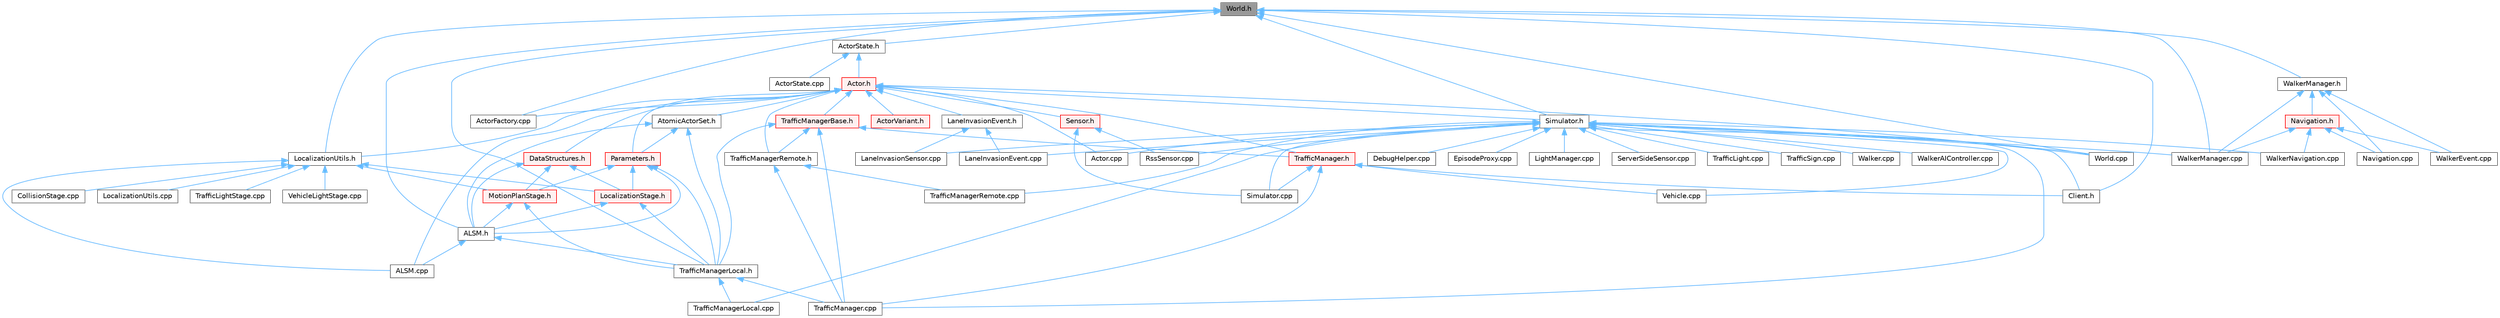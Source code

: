digraph "World.h"
{
 // INTERACTIVE_SVG=YES
 // LATEX_PDF_SIZE
  bgcolor="transparent";
  edge [fontname=Helvetica,fontsize=10,labelfontname=Helvetica,labelfontsize=10];
  node [fontname=Helvetica,fontsize=10,shape=box,height=0.2,width=0.4];
  Node1 [id="Node000001",label="World.h",height=0.2,width=0.4,color="gray40", fillcolor="grey60", style="filled", fontcolor="black",tooltip=" "];
  Node1 -> Node2 [id="edge1_Node000001_Node000002",dir="back",color="steelblue1",style="solid",tooltip=" "];
  Node2 [id="Node000002",label="ALSM.h",height=0.2,width=0.4,color="grey40", fillcolor="white", style="filled",URL="$dc/d2c/ALSM_8h.html",tooltip=" "];
  Node2 -> Node3 [id="edge2_Node000002_Node000003",dir="back",color="steelblue1",style="solid",tooltip=" "];
  Node3 [id="Node000003",label="ALSM.cpp",height=0.2,width=0.4,color="grey40", fillcolor="white", style="filled",URL="$d9/da8/ALSM_8cpp.html",tooltip=" "];
  Node2 -> Node4 [id="edge3_Node000002_Node000004",dir="back",color="steelblue1",style="solid",tooltip=" "];
  Node4 [id="Node000004",label="TrafficManagerLocal.h",height=0.2,width=0.4,color="grey40", fillcolor="white", style="filled",URL="$db/ddf/TrafficManagerLocal_8h.html",tooltip=" "];
  Node4 -> Node5 [id="edge4_Node000004_Node000005",dir="back",color="steelblue1",style="solid",tooltip=" "];
  Node5 [id="Node000005",label="TrafficManager.cpp",height=0.2,width=0.4,color="grey40", fillcolor="white", style="filled",URL="$db/d04/TrafficManager_8cpp.html",tooltip=" "];
  Node4 -> Node6 [id="edge5_Node000004_Node000006",dir="back",color="steelblue1",style="solid",tooltip=" "];
  Node6 [id="Node000006",label="TrafficManagerLocal.cpp",height=0.2,width=0.4,color="grey40", fillcolor="white", style="filled",URL="$da/d53/TrafficManagerLocal_8cpp.html",tooltip=" "];
  Node1 -> Node7 [id="edge6_Node000001_Node000007",dir="back",color="steelblue1",style="solid",tooltip=" "];
  Node7 [id="Node000007",label="ActorFactory.cpp",height=0.2,width=0.4,color="grey40", fillcolor="white", style="filled",URL="$df/dd6/ActorFactory_8cpp.html",tooltip=" "];
  Node1 -> Node8 [id="edge7_Node000001_Node000008",dir="back",color="steelblue1",style="solid",tooltip=" "];
  Node8 [id="Node000008",label="ActorState.h",height=0.2,width=0.4,color="grey40", fillcolor="white", style="filled",URL="$d4/d22/client_2detail_2ActorState_8h.html",tooltip=" "];
  Node8 -> Node9 [id="edge8_Node000008_Node000009",dir="back",color="steelblue1",style="solid",tooltip=" "];
  Node9 [id="Node000009",label="Actor.h",height=0.2,width=0.4,color="red", fillcolor="#FFF0F0", style="filled",URL="$da/d48/client_2Actor_8h.html",tooltip=" "];
  Node9 -> Node3 [id="edge9_Node000009_Node000003",dir="back",color="steelblue1",style="solid",tooltip=" "];
  Node9 -> Node10 [id="edge10_Node000009_Node000010",dir="back",color="steelblue1",style="solid",tooltip=" "];
  Node10 [id="Node000010",label="Actor.cpp",height=0.2,width=0.4,color="grey40", fillcolor="white", style="filled",URL="$d4/d34/Actor_8cpp.html",tooltip=" "];
  Node9 -> Node7 [id="edge11_Node000009_Node000007",dir="back",color="steelblue1",style="solid",tooltip=" "];
  Node9 -> Node11 [id="edge12_Node000009_Node000011",dir="back",color="steelblue1",style="solid",tooltip=" "];
  Node11 [id="Node000011",label="ActorVariant.h",height=0.2,width=0.4,color="red", fillcolor="#FFF0F0", style="filled",URL="$d9/d0d/ActorVariant_8h.html",tooltip=" "];
  Node9 -> Node38 [id="edge13_Node000009_Node000038",dir="back",color="steelblue1",style="solid",tooltip=" "];
  Node38 [id="Node000038",label="AtomicActorSet.h",height=0.2,width=0.4,color="grey40", fillcolor="white", style="filled",URL="$dd/dfa/AtomicActorSet_8h.html",tooltip=" "];
  Node38 -> Node2 [id="edge14_Node000038_Node000002",dir="back",color="steelblue1",style="solid",tooltip=" "];
  Node38 -> Node39 [id="edge15_Node000038_Node000039",dir="back",color="steelblue1",style="solid",tooltip=" "];
  Node39 [id="Node000039",label="Parameters.h",height=0.2,width=0.4,color="red", fillcolor="#FFF0F0", style="filled",URL="$d9/dd7/Parameters_8h.html",tooltip=" "];
  Node39 -> Node2 [id="edge16_Node000039_Node000002",dir="back",color="steelblue1",style="solid",tooltip=" "];
  Node39 -> Node17 [id="edge17_Node000039_Node000017",dir="back",color="steelblue1",style="solid",tooltip=" "];
  Node17 [id="Node000017",label="LocalizationStage.h",height=0.2,width=0.4,color="red", fillcolor="#FFF0F0", style="filled",URL="$d9/df4/LocalizationStage_8h.html",tooltip=" "];
  Node17 -> Node2 [id="edge18_Node000017_Node000002",dir="back",color="steelblue1",style="solid",tooltip=" "];
  Node17 -> Node4 [id="edge19_Node000017_Node000004",dir="back",color="steelblue1",style="solid",tooltip=" "];
  Node39 -> Node20 [id="edge20_Node000039_Node000020",dir="back",color="steelblue1",style="solid",tooltip=" "];
  Node20 [id="Node000020",label="MotionPlanStage.h",height=0.2,width=0.4,color="red", fillcolor="#FFF0F0", style="filled",URL="$d3/d00/MotionPlanStage_8h.html",tooltip=" "];
  Node20 -> Node2 [id="edge21_Node000020_Node000002",dir="back",color="steelblue1",style="solid",tooltip=" "];
  Node20 -> Node4 [id="edge22_Node000020_Node000004",dir="back",color="steelblue1",style="solid",tooltip=" "];
  Node39 -> Node4 [id="edge23_Node000039_Node000004",dir="back",color="steelblue1",style="solid",tooltip=" "];
  Node38 -> Node4 [id="edge24_Node000038_Node000004",dir="back",color="steelblue1",style="solid",tooltip=" "];
  Node9 -> Node44 [id="edge25_Node000009_Node000044",dir="back",color="steelblue1",style="solid",tooltip=" "];
  Node44 [id="Node000044",label="DataStructures.h",height=0.2,width=0.4,color="red", fillcolor="#FFF0F0", style="filled",URL="$d0/d49/DataStructures_8h.html",tooltip=" "];
  Node44 -> Node2 [id="edge26_Node000044_Node000002",dir="back",color="steelblue1",style="solid",tooltip=" "];
  Node44 -> Node17 [id="edge27_Node000044_Node000017",dir="back",color="steelblue1",style="solid",tooltip=" "];
  Node44 -> Node20 [id="edge28_Node000044_Node000020",dir="back",color="steelblue1",style="solid",tooltip=" "];
  Node9 -> Node48 [id="edge29_Node000009_Node000048",dir="back",color="steelblue1",style="solid",tooltip=" "];
  Node48 [id="Node000048",label="LaneInvasionEvent.h",height=0.2,width=0.4,color="grey40", fillcolor="white", style="filled",URL="$de/d3a/LaneInvasionEvent_8h.html",tooltip=" "];
  Node48 -> Node49 [id="edge30_Node000048_Node000049",dir="back",color="steelblue1",style="solid",tooltip=" "];
  Node49 [id="Node000049",label="LaneInvasionEvent.cpp",height=0.2,width=0.4,color="grey40", fillcolor="white", style="filled",URL="$d6/d75/LaneInvasionEvent_8cpp.html",tooltip=" "];
  Node48 -> Node50 [id="edge31_Node000048_Node000050",dir="back",color="steelblue1",style="solid",tooltip=" "];
  Node50 [id="Node000050",label="LaneInvasionSensor.cpp",height=0.2,width=0.4,color="grey40", fillcolor="white", style="filled",URL="$dd/dbc/LibCarla_2source_2carla_2client_2LaneInvasionSensor_8cpp.html",tooltip=" "];
  Node9 -> Node15 [id="edge32_Node000009_Node000015",dir="back",color="steelblue1",style="solid",tooltip=" "];
  Node15 [id="Node000015",label="LocalizationUtils.h",height=0.2,width=0.4,color="grey40", fillcolor="white", style="filled",URL="$d2/d84/LocalizationUtils_8h.html",tooltip=" "];
  Node15 -> Node3 [id="edge33_Node000015_Node000003",dir="back",color="steelblue1",style="solid",tooltip=" "];
  Node15 -> Node16 [id="edge34_Node000015_Node000016",dir="back",color="steelblue1",style="solid",tooltip=" "];
  Node16 [id="Node000016",label="CollisionStage.cpp",height=0.2,width=0.4,color="grey40", fillcolor="white", style="filled",URL="$db/da2/CollisionStage_8cpp.html",tooltip=" "];
  Node15 -> Node17 [id="edge35_Node000015_Node000017",dir="back",color="steelblue1",style="solid",tooltip=" "];
  Node15 -> Node19 [id="edge36_Node000015_Node000019",dir="back",color="steelblue1",style="solid",tooltip=" "];
  Node19 [id="Node000019",label="LocalizationUtils.cpp",height=0.2,width=0.4,color="grey40", fillcolor="white", style="filled",URL="$d1/dd6/LocalizationUtils_8cpp.html",tooltip=" "];
  Node15 -> Node20 [id="edge37_Node000015_Node000020",dir="back",color="steelblue1",style="solid",tooltip=" "];
  Node15 -> Node22 [id="edge38_Node000015_Node000022",dir="back",color="steelblue1",style="solid",tooltip=" "];
  Node22 [id="Node000022",label="TrafficLightStage.cpp",height=0.2,width=0.4,color="grey40", fillcolor="white", style="filled",URL="$dc/d13/TrafficLightStage_8cpp.html",tooltip=" "];
  Node15 -> Node23 [id="edge39_Node000015_Node000023",dir="back",color="steelblue1",style="solid",tooltip=" "];
  Node23 [id="Node000023",label="VehicleLightStage.cpp",height=0.2,width=0.4,color="grey40", fillcolor="white", style="filled",URL="$d2/d11/VehicleLightStage_8cpp.html",tooltip=" "];
  Node9 -> Node39 [id="edge40_Node000009_Node000039",dir="back",color="steelblue1",style="solid",tooltip=" "];
  Node9 -> Node51 [id="edge41_Node000009_Node000051",dir="back",color="steelblue1",style="solid",tooltip=" "];
  Node51 [id="Node000051",label="Sensor.h",height=0.2,width=0.4,color="red", fillcolor="#FFF0F0", style="filled",URL="$d8/d58/LibCarla_2source_2carla_2client_2Sensor_8h.html",tooltip=" "];
  Node51 -> Node27 [id="edge42_Node000051_Node000027",dir="back",color="steelblue1",style="solid",tooltip=" "];
  Node27 [id="Node000027",label="RssSensor.cpp",height=0.2,width=0.4,color="grey40", fillcolor="white", style="filled",URL="$d8/d77/LibCarla_2source_2carla_2rss_2RssSensor_8cpp.html",tooltip=" "];
  Node51 -> Node57 [id="edge43_Node000051_Node000057",dir="back",color="steelblue1",style="solid",tooltip=" "];
  Node57 [id="Node000057",label="Simulator.cpp",height=0.2,width=0.4,color="grey40", fillcolor="white", style="filled",URL="$d2/d0c/Simulator_8cpp.html",tooltip=" "];
  Node9 -> Node58 [id="edge44_Node000009_Node000058",dir="back",color="steelblue1",style="solid",tooltip=" "];
  Node58 [id="Node000058",label="Simulator.h",height=0.2,width=0.4,color="grey40", fillcolor="white", style="filled",URL="$d6/d4a/Simulator_8h.html",tooltip=" "];
  Node58 -> Node10 [id="edge45_Node000058_Node000010",dir="back",color="steelblue1",style="solid",tooltip=" "];
  Node58 -> Node59 [id="edge46_Node000058_Node000059",dir="back",color="steelblue1",style="solid",tooltip=" "];
  Node59 [id="Node000059",label="Client.h",height=0.2,width=0.4,color="grey40", fillcolor="white", style="filled",URL="$dd/de3/client_2Client_8h.html",tooltip=" "];
  Node58 -> Node60 [id="edge47_Node000058_Node000060",dir="back",color="steelblue1",style="solid",tooltip=" "];
  Node60 [id="Node000060",label="DebugHelper.cpp",height=0.2,width=0.4,color="grey40", fillcolor="white", style="filled",URL="$d2/d01/DebugHelper_8cpp.html",tooltip=" "];
  Node58 -> Node61 [id="edge48_Node000058_Node000061",dir="back",color="steelblue1",style="solid",tooltip=" "];
  Node61 [id="Node000061",label="EpisodeProxy.cpp",height=0.2,width=0.4,color="grey40", fillcolor="white", style="filled",URL="$d2/d6b/EpisodeProxy_8cpp.html",tooltip=" "];
  Node58 -> Node49 [id="edge49_Node000058_Node000049",dir="back",color="steelblue1",style="solid",tooltip=" "];
  Node58 -> Node50 [id="edge50_Node000058_Node000050",dir="back",color="steelblue1",style="solid",tooltip=" "];
  Node58 -> Node62 [id="edge51_Node000058_Node000062",dir="back",color="steelblue1",style="solid",tooltip=" "];
  Node62 [id="Node000062",label="LightManager.cpp",height=0.2,width=0.4,color="grey40", fillcolor="white", style="filled",URL="$d3/d1d/LightManager_8cpp.html",tooltip=" "];
  Node58 -> Node27 [id="edge52_Node000058_Node000027",dir="back",color="steelblue1",style="solid",tooltip=" "];
  Node58 -> Node56 [id="edge53_Node000058_Node000056",dir="back",color="steelblue1",style="solid",tooltip=" "];
  Node56 [id="Node000056",label="ServerSideSensor.cpp",height=0.2,width=0.4,color="grey40", fillcolor="white", style="filled",URL="$d1/da0/ServerSideSensor_8cpp.html",tooltip=" "];
  Node58 -> Node57 [id="edge54_Node000058_Node000057",dir="back",color="steelblue1",style="solid",tooltip=" "];
  Node58 -> Node29 [id="edge55_Node000058_Node000029",dir="back",color="steelblue1",style="solid",tooltip=" "];
  Node29 [id="Node000029",label="TrafficLight.cpp",height=0.2,width=0.4,color="grey40", fillcolor="white", style="filled",URL="$dd/d90/TrafficLight_8cpp.html",tooltip=" "];
  Node58 -> Node5 [id="edge56_Node000058_Node000005",dir="back",color="steelblue1",style="solid",tooltip=" "];
  Node58 -> Node6 [id="edge57_Node000058_Node000006",dir="back",color="steelblue1",style="solid",tooltip=" "];
  Node58 -> Node63 [id="edge58_Node000058_Node000063",dir="back",color="steelblue1",style="solid",tooltip=" "];
  Node63 [id="Node000063",label="TrafficManagerRemote.cpp",height=0.2,width=0.4,color="grey40", fillcolor="white", style="filled",URL="$d6/d82/TrafficManagerRemote_8cpp.html",tooltip=" "];
  Node58 -> Node30 [id="edge59_Node000058_Node000030",dir="back",color="steelblue1",style="solid",tooltip=" "];
  Node30 [id="Node000030",label="TrafficSign.cpp",height=0.2,width=0.4,color="grey40", fillcolor="white", style="filled",URL="$d1/d40/TrafficSign_8cpp.html",tooltip=" "];
  Node58 -> Node31 [id="edge60_Node000058_Node000031",dir="back",color="steelblue1",style="solid",tooltip=" "];
  Node31 [id="Node000031",label="Vehicle.cpp",height=0.2,width=0.4,color="grey40", fillcolor="white", style="filled",URL="$d0/d27/Vehicle_8cpp.html",tooltip=" "];
  Node58 -> Node64 [id="edge61_Node000058_Node000064",dir="back",color="steelblue1",style="solid",tooltip=" "];
  Node64 [id="Node000064",label="Walker.cpp",height=0.2,width=0.4,color="grey40", fillcolor="white", style="filled",URL="$d6/db6/Walker_8cpp.html",tooltip=" "];
  Node58 -> Node65 [id="edge62_Node000058_Node000065",dir="back",color="steelblue1",style="solid",tooltip=" "];
  Node65 [id="Node000065",label="WalkerAIController.cpp",height=0.2,width=0.4,color="grey40", fillcolor="white", style="filled",URL="$de/d69/WalkerAIController_8cpp.html",tooltip=" "];
  Node58 -> Node66 [id="edge63_Node000058_Node000066",dir="back",color="steelblue1",style="solid",tooltip=" "];
  Node66 [id="Node000066",label="WalkerManager.cpp",height=0.2,width=0.4,color="grey40", fillcolor="white", style="filled",URL="$d2/dbb/WalkerManager_8cpp.html",tooltip=" "];
  Node58 -> Node67 [id="edge64_Node000058_Node000067",dir="back",color="steelblue1",style="solid",tooltip=" "];
  Node67 [id="Node000067",label="WalkerNavigation.cpp",height=0.2,width=0.4,color="grey40", fillcolor="white", style="filled",URL="$de/d84/WalkerNavigation_8cpp.html",tooltip=" "];
  Node58 -> Node32 [id="edge65_Node000058_Node000032",dir="back",color="steelblue1",style="solid",tooltip=" "];
  Node32 [id="Node000032",label="World.cpp",height=0.2,width=0.4,color="grey40", fillcolor="white", style="filled",URL="$d7/dfe/World_8cpp.html",tooltip=" "];
  Node9 -> Node68 [id="edge66_Node000009_Node000068",dir="back",color="steelblue1",style="solid",tooltip=" "];
  Node68 [id="Node000068",label="TrafficManager.h",height=0.2,width=0.4,color="red", fillcolor="#FFF0F0", style="filled",URL="$da/dfd/TrafficManager_8h.html",tooltip=" "];
  Node68 -> Node59 [id="edge67_Node000068_Node000059",dir="back",color="steelblue1",style="solid",tooltip=" "];
  Node68 -> Node57 [id="edge68_Node000068_Node000057",dir="back",color="steelblue1",style="solid",tooltip=" "];
  Node68 -> Node5 [id="edge69_Node000068_Node000005",dir="back",color="steelblue1",style="solid",tooltip=" "];
  Node68 -> Node31 [id="edge70_Node000068_Node000031",dir="back",color="steelblue1",style="solid",tooltip=" "];
  Node9 -> Node71 [id="edge71_Node000009_Node000071",dir="back",color="steelblue1",style="solid",tooltip=" "];
  Node71 [id="Node000071",label="TrafficManagerBase.h",height=0.2,width=0.4,color="red", fillcolor="#FFF0F0", style="filled",URL="$d0/d55/TrafficManagerBase_8h.html",tooltip=" "];
  Node71 -> Node5 [id="edge72_Node000071_Node000005",dir="back",color="steelblue1",style="solid",tooltip=" "];
  Node71 -> Node68 [id="edge73_Node000071_Node000068",dir="back",color="steelblue1",style="solid",tooltip=" "];
  Node71 -> Node4 [id="edge74_Node000071_Node000004",dir="back",color="steelblue1",style="solid",tooltip=" "];
  Node71 -> Node72 [id="edge75_Node000071_Node000072",dir="back",color="steelblue1",style="solid",tooltip=" "];
  Node72 [id="Node000072",label="TrafficManagerRemote.h",height=0.2,width=0.4,color="grey40", fillcolor="white", style="filled",URL="$da/df6/TrafficManagerRemote_8h.html",tooltip=" "];
  Node72 -> Node5 [id="edge76_Node000072_Node000005",dir="back",color="steelblue1",style="solid",tooltip=" "];
  Node72 -> Node63 [id="edge77_Node000072_Node000063",dir="back",color="steelblue1",style="solid",tooltip=" "];
  Node9 -> Node72 [id="edge78_Node000009_Node000072",dir="back",color="steelblue1",style="solid",tooltip=" "];
  Node9 -> Node32 [id="edge79_Node000009_Node000032",dir="back",color="steelblue1",style="solid",tooltip=" "];
  Node8 -> Node82 [id="edge80_Node000008_Node000082",dir="back",color="steelblue1",style="solid",tooltip=" "];
  Node82 [id="Node000082",label="ActorState.cpp",height=0.2,width=0.4,color="grey40", fillcolor="white", style="filled",URL="$d6/de7/ActorState_8cpp.html",tooltip=" "];
  Node1 -> Node59 [id="edge81_Node000001_Node000059",dir="back",color="steelblue1",style="solid",tooltip=" "];
  Node1 -> Node15 [id="edge82_Node000001_Node000015",dir="back",color="steelblue1",style="solid",tooltip=" "];
  Node1 -> Node58 [id="edge83_Node000001_Node000058",dir="back",color="steelblue1",style="solid",tooltip=" "];
  Node1 -> Node4 [id="edge84_Node000001_Node000004",dir="back",color="steelblue1",style="solid",tooltip=" "];
  Node1 -> Node66 [id="edge85_Node000001_Node000066",dir="back",color="steelblue1",style="solid",tooltip=" "];
  Node1 -> Node75 [id="edge86_Node000001_Node000075",dir="back",color="steelblue1",style="solid",tooltip=" "];
  Node75 [id="Node000075",label="WalkerManager.h",height=0.2,width=0.4,color="grey40", fillcolor="white", style="filled",URL="$df/d64/WalkerManager_8h.html",tooltip=" "];
  Node75 -> Node76 [id="edge87_Node000075_Node000076",dir="back",color="steelblue1",style="solid",tooltip=" "];
  Node76 [id="Node000076",label="Navigation.cpp",height=0.2,width=0.4,color="grey40", fillcolor="white", style="filled",URL="$d5/d9c/Navigation_8cpp.html",tooltip=" "];
  Node75 -> Node77 [id="edge88_Node000075_Node000077",dir="back",color="steelblue1",style="solid",tooltip=" "];
  Node77 [id="Node000077",label="Navigation.h",height=0.2,width=0.4,color="red", fillcolor="#FFF0F0", style="filled",URL="$d0/d36/Navigation_8h.html",tooltip=" "];
  Node77 -> Node76 [id="edge89_Node000077_Node000076",dir="back",color="steelblue1",style="solid",tooltip=" "];
  Node77 -> Node78 [id="edge90_Node000077_Node000078",dir="back",color="steelblue1",style="solid",tooltip=" "];
  Node78 [id="Node000078",label="WalkerEvent.cpp",height=0.2,width=0.4,color="grey40", fillcolor="white", style="filled",URL="$de/db9/WalkerEvent_8cpp.html",tooltip=" "];
  Node77 -> Node66 [id="edge91_Node000077_Node000066",dir="back",color="steelblue1",style="solid",tooltip=" "];
  Node77 -> Node67 [id="edge92_Node000077_Node000067",dir="back",color="steelblue1",style="solid",tooltip=" "];
  Node75 -> Node78 [id="edge93_Node000075_Node000078",dir="back",color="steelblue1",style="solid",tooltip=" "];
  Node75 -> Node66 [id="edge94_Node000075_Node000066",dir="back",color="steelblue1",style="solid",tooltip=" "];
  Node1 -> Node32 [id="edge95_Node000001_Node000032",dir="back",color="steelblue1",style="solid",tooltip=" "];
}
